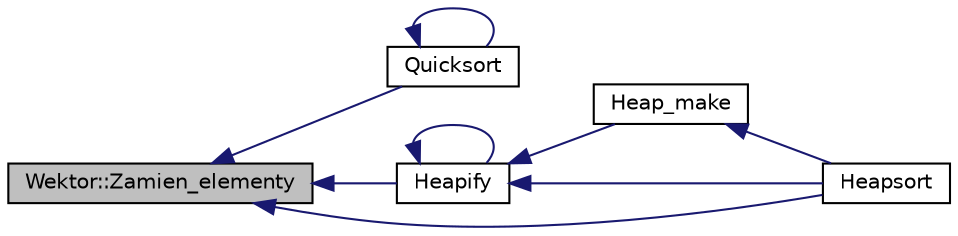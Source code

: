 digraph G
{
  edge [fontname="Helvetica",fontsize="10",labelfontname="Helvetica",labelfontsize="10"];
  node [fontname="Helvetica",fontsize="10",shape=record];
  rankdir="LR";
  Node1 [label="Wektor::Zamien_elementy",height=0.2,width=0.4,color="black", fillcolor="grey75", style="filled" fontcolor="black"];
  Node1 -> Node2 [dir="back",color="midnightblue",fontsize="10",style="solid",fontname="Helvetica"];
  Node2 [label="Quicksort",height=0.2,width=0.4,color="black", fillcolor="white", style="filled",URL="$sortowanie_8cpp.html#a677676b7ce9a882c4888a63a1e39b022",tooltip="Funkcja sortowania - Quicksort."];
  Node2 -> Node2 [dir="back",color="midnightblue",fontsize="10",style="solid",fontname="Helvetica"];
  Node1 -> Node3 [dir="back",color="midnightblue",fontsize="10",style="solid",fontname="Helvetica"];
  Node3 [label="Heapify",height=0.2,width=0.4,color="black", fillcolor="white", style="filled",URL="$sortowanie_8cpp.html#ab3dc82e133dd7bebb85d0bd97238b48c",tooltip="Funkcja pomocnicza sortowania Heapsort."];
  Node3 -> Node3 [dir="back",color="midnightblue",fontsize="10",style="solid",fontname="Helvetica"];
  Node3 -> Node4 [dir="back",color="midnightblue",fontsize="10",style="solid",fontname="Helvetica"];
  Node4 [label="Heap_make",height=0.2,width=0.4,color="black", fillcolor="white", style="filled",URL="$sortowanie_8cpp.html#a6cc78fc3759cac309915db1ed9265848",tooltip="Funkcja pomocnicza sortowania Heapsort."];
  Node4 -> Node5 [dir="back",color="midnightblue",fontsize="10",style="solid",fontname="Helvetica"];
  Node5 [label="Heapsort",height=0.2,width=0.4,color="black", fillcolor="white", style="filled",URL="$sortowanie_8cpp.html#a9e76e330fa400797af9ff15001907ff4",tooltip="Funkcja sortowania - Heapsort."];
  Node3 -> Node5 [dir="back",color="midnightblue",fontsize="10",style="solid",fontname="Helvetica"];
  Node1 -> Node5 [dir="back",color="midnightblue",fontsize="10",style="solid",fontname="Helvetica"];
}
